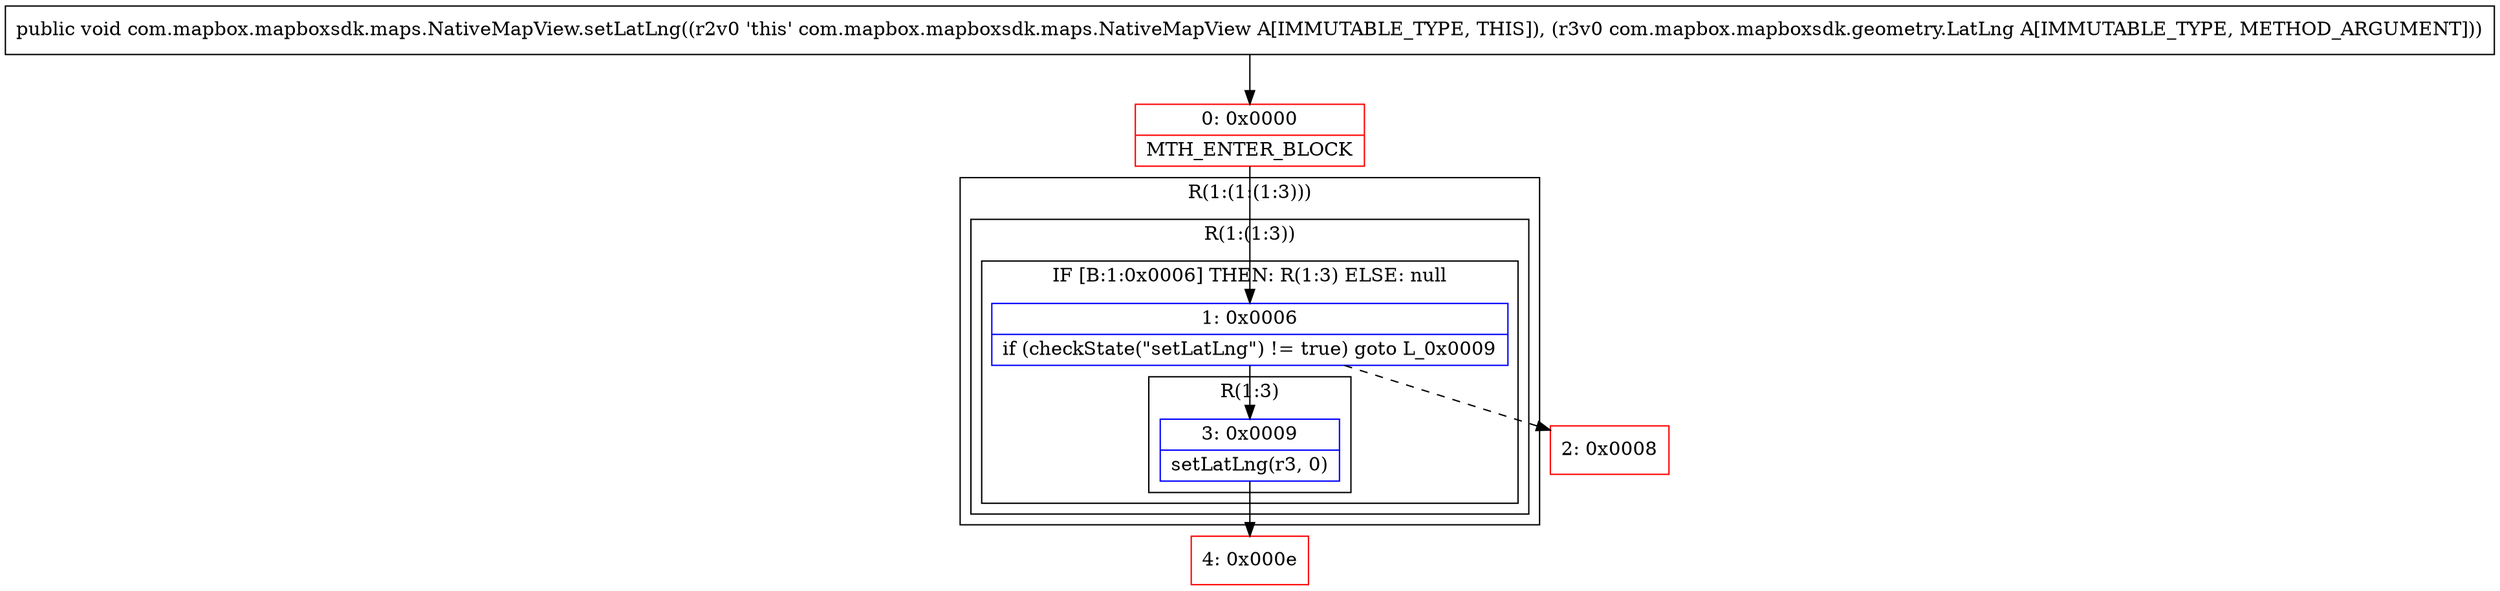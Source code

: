 digraph "CFG forcom.mapbox.mapboxsdk.maps.NativeMapView.setLatLng(Lcom\/mapbox\/mapboxsdk\/geometry\/LatLng;)V" {
subgraph cluster_Region_97996662 {
label = "R(1:(1:(1:3)))";
node [shape=record,color=blue];
subgraph cluster_Region_49074953 {
label = "R(1:(1:3))";
node [shape=record,color=blue];
subgraph cluster_IfRegion_284472359 {
label = "IF [B:1:0x0006] THEN: R(1:3) ELSE: null";
node [shape=record,color=blue];
Node_1 [shape=record,label="{1\:\ 0x0006|if (checkState(\"setLatLng\") != true) goto L_0x0009\l}"];
subgraph cluster_Region_356380588 {
label = "R(1:3)";
node [shape=record,color=blue];
Node_3 [shape=record,label="{3\:\ 0x0009|setLatLng(r3, 0)\l}"];
}
}
}
}
Node_0 [shape=record,color=red,label="{0\:\ 0x0000|MTH_ENTER_BLOCK\l}"];
Node_2 [shape=record,color=red,label="{2\:\ 0x0008}"];
Node_4 [shape=record,color=red,label="{4\:\ 0x000e}"];
MethodNode[shape=record,label="{public void com.mapbox.mapboxsdk.maps.NativeMapView.setLatLng((r2v0 'this' com.mapbox.mapboxsdk.maps.NativeMapView A[IMMUTABLE_TYPE, THIS]), (r3v0 com.mapbox.mapboxsdk.geometry.LatLng A[IMMUTABLE_TYPE, METHOD_ARGUMENT])) }"];
MethodNode -> Node_0;
Node_1 -> Node_2[style=dashed];
Node_1 -> Node_3;
Node_3 -> Node_4;
Node_0 -> Node_1;
}


